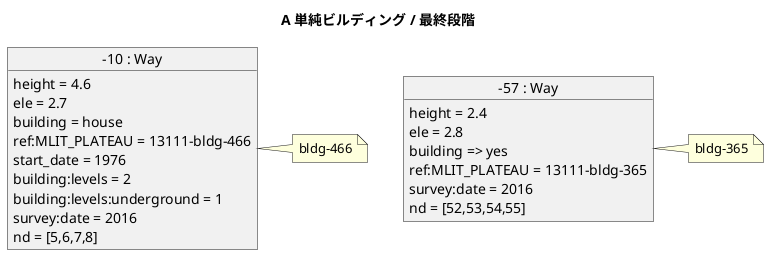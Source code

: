 ﻿@startuml

title A 単純ビルディング / 最終段階

object "-10 : Way" as Way_10 {
  height = 4.6
  ele = 2.7
  building = house
  ref:MLIT_PLATEAU = 13111-bldg-466
  start_date = 1976
  building:levels = 2
  building:levels:underground = 1
  survey:date = 2016
  nd = [5,6,7,8]
}
note right : bldg-466

object "-57 : Way" as Way_57 {
  height = 2.4
  ele = 2.8
  building => yes
  ref:MLIT_PLATEAU = 13111-bldg-365
  survey:date = 2016
  nd = [52,53,54,55]
}
note right : bldg-365

@enduml
